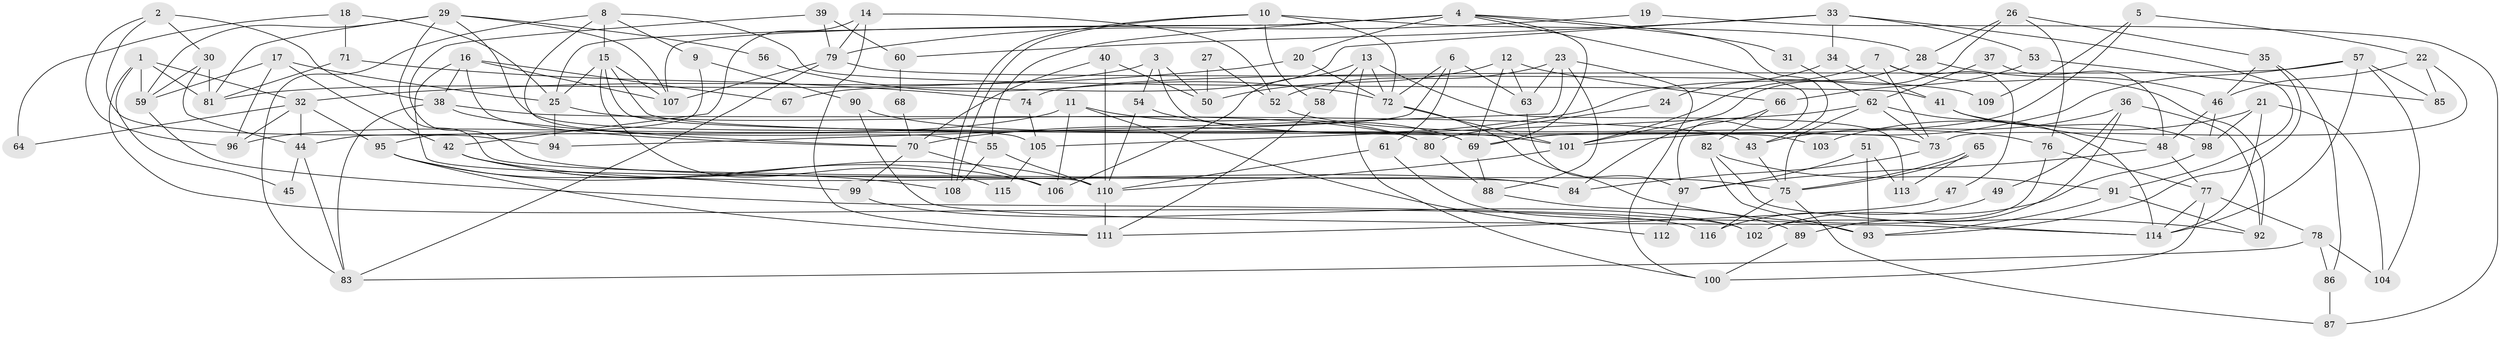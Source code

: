 // coarse degree distribution, {9: 0.05714285714285714, 5: 0.14285714285714285, 19: 0.02857142857142857, 6: 0.17142857142857143, 8: 0.11428571428571428, 7: 0.05714285714285714, 11: 0.11428571428571428, 10: 0.05714285714285714, 2: 0.02857142857142857, 17: 0.02857142857142857, 4: 0.02857142857142857, 12: 0.02857142857142857, 3: 0.14285714285714285}
// Generated by graph-tools (version 1.1) at 2025/18/03/04/25 18:18:58]
// undirected, 116 vertices, 232 edges
graph export_dot {
graph [start="1"]
  node [color=gray90,style=filled];
  1;
  2;
  3;
  4;
  5;
  6;
  7;
  8;
  9;
  10;
  11;
  12;
  13;
  14;
  15;
  16;
  17;
  18;
  19;
  20;
  21;
  22;
  23;
  24;
  25;
  26;
  27;
  28;
  29;
  30;
  31;
  32;
  33;
  34;
  35;
  36;
  37;
  38;
  39;
  40;
  41;
  42;
  43;
  44;
  45;
  46;
  47;
  48;
  49;
  50;
  51;
  52;
  53;
  54;
  55;
  56;
  57;
  58;
  59;
  60;
  61;
  62;
  63;
  64;
  65;
  66;
  67;
  68;
  69;
  70;
  71;
  72;
  73;
  74;
  75;
  76;
  77;
  78;
  79;
  80;
  81;
  82;
  83;
  84;
  85;
  86;
  87;
  88;
  89;
  90;
  91;
  92;
  93;
  94;
  95;
  96;
  97;
  98;
  99;
  100;
  101;
  102;
  103;
  104;
  105;
  106;
  107;
  108;
  109;
  110;
  111;
  112;
  113;
  114;
  115;
  116;
  1 -- 81;
  1 -- 32;
  1 -- 45;
  1 -- 59;
  1 -- 116;
  2 -- 30;
  2 -- 38;
  2 -- 94;
  2 -- 96;
  3 -- 54;
  3 -- 50;
  3 -- 81;
  3 -- 103;
  4 -- 25;
  4 -- 55;
  4 -- 20;
  4 -- 31;
  4 -- 43;
  4 -- 69;
  4 -- 97;
  4 -- 107;
  5 -- 22;
  5 -- 69;
  5 -- 109;
  6 -- 44;
  6 -- 72;
  6 -- 61;
  6 -- 63;
  7 -- 73;
  7 -- 92;
  7 -- 24;
  7 -- 47;
  8 -- 9;
  8 -- 15;
  8 -- 41;
  8 -- 55;
  8 -- 83;
  9 -- 95;
  9 -- 90;
  10 -- 28;
  10 -- 108;
  10 -- 108;
  10 -- 58;
  10 -- 72;
  11 -- 96;
  11 -- 106;
  11 -- 80;
  11 -- 112;
  12 -- 66;
  12 -- 69;
  12 -- 50;
  12 -- 63;
  13 -- 72;
  13 -- 58;
  13 -- 100;
  13 -- 106;
  13 -- 113;
  14 -- 42;
  14 -- 79;
  14 -- 52;
  14 -- 111;
  15 -- 107;
  15 -- 25;
  15 -- 69;
  15 -- 73;
  15 -- 115;
  16 -- 38;
  16 -- 107;
  16 -- 67;
  16 -- 70;
  16 -- 110;
  17 -- 59;
  17 -- 96;
  17 -- 25;
  17 -- 42;
  18 -- 71;
  18 -- 25;
  18 -- 64;
  19 -- 87;
  19 -- 79;
  20 -- 72;
  20 -- 32;
  21 -- 114;
  21 -- 98;
  21 -- 103;
  21 -- 104;
  22 -- 73;
  22 -- 46;
  22 -- 85;
  23 -- 88;
  23 -- 63;
  23 -- 52;
  23 -- 94;
  23 -- 100;
  24 -- 80;
  25 -- 94;
  25 -- 80;
  26 -- 35;
  26 -- 101;
  26 -- 28;
  26 -- 76;
  27 -- 50;
  27 -- 52;
  28 -- 101;
  28 -- 46;
  29 -- 81;
  29 -- 59;
  29 -- 56;
  29 -- 84;
  29 -- 105;
  29 -- 107;
  30 -- 44;
  30 -- 59;
  30 -- 81;
  31 -- 62;
  32 -- 95;
  32 -- 44;
  32 -- 64;
  32 -- 96;
  33 -- 53;
  33 -- 34;
  33 -- 60;
  33 -- 67;
  33 -- 91;
  34 -- 41;
  34 -- 70;
  35 -- 93;
  35 -- 46;
  35 -- 86;
  36 -- 89;
  36 -- 92;
  36 -- 43;
  36 -- 49;
  37 -- 62;
  37 -- 48;
  38 -- 70;
  38 -- 43;
  38 -- 83;
  39 -- 79;
  39 -- 75;
  39 -- 60;
  40 -- 70;
  40 -- 110;
  40 -- 50;
  41 -- 48;
  41 -- 98;
  42 -- 106;
  42 -- 84;
  42 -- 110;
  43 -- 75;
  44 -- 83;
  44 -- 45;
  46 -- 48;
  46 -- 98;
  47 -- 111;
  48 -- 97;
  48 -- 77;
  49 -- 116;
  51 -- 93;
  51 -- 97;
  51 -- 113;
  52 -- 76;
  53 -- 85;
  53 -- 66;
  54 -- 69;
  54 -- 110;
  55 -- 110;
  55 -- 108;
  56 -- 72;
  57 -- 104;
  57 -- 114;
  57 -- 74;
  57 -- 85;
  57 -- 101;
  58 -- 111;
  59 -- 102;
  60 -- 68;
  61 -- 110;
  61 -- 93;
  62 -- 75;
  62 -- 73;
  62 -- 105;
  62 -- 114;
  63 -- 97;
  65 -- 75;
  65 -- 75;
  65 -- 113;
  66 -- 82;
  66 -- 84;
  68 -- 70;
  69 -- 88;
  70 -- 99;
  70 -- 106;
  71 -- 81;
  71 -- 74;
  72 -- 101;
  72 -- 92;
  73 -- 84;
  74 -- 105;
  75 -- 87;
  75 -- 116;
  76 -- 77;
  76 -- 102;
  77 -- 100;
  77 -- 78;
  77 -- 114;
  78 -- 83;
  78 -- 86;
  78 -- 104;
  79 -- 107;
  79 -- 83;
  79 -- 109;
  80 -- 88;
  82 -- 93;
  82 -- 114;
  82 -- 91;
  86 -- 87;
  88 -- 89;
  89 -- 100;
  90 -- 101;
  90 -- 114;
  91 -- 92;
  91 -- 93;
  95 -- 108;
  95 -- 111;
  95 -- 99;
  97 -- 112;
  98 -- 102;
  99 -- 102;
  101 -- 110;
  105 -- 115;
  110 -- 111;
}

